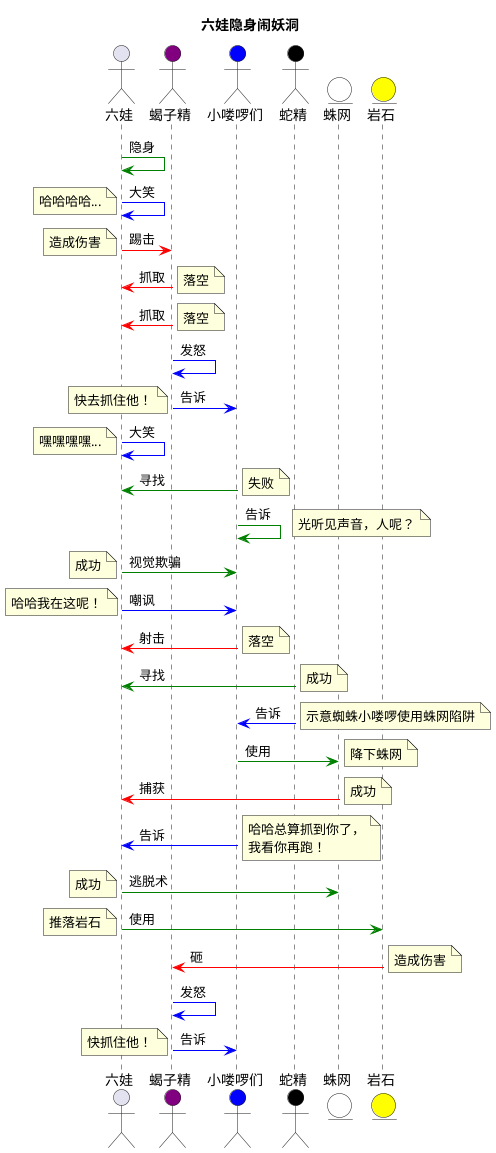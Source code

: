 ' https://www.bilibili.com/video/BV1zQ4y1d7dQ?p=10
' 5:05 ~ 6:10

@startuml timeline
title	六娃隐身闹妖洞
actor	六娃    as LiuWa
actor	蝎子精  as Scorpion #Purple
actor	小喽啰们    as Minion   #Blue
actor	蛇精    as Snake    #Black
entity	蛛网    as Cobweb #White
entity	岩石    as Rock #Yellow

LiuWa -[#Green]>LiuWa : 隐身
LiuWa -[#Blue]> LiuWa : 大笑
note left:  哈哈哈哈...
LiuWa -[#Red]> Scorpion : 踢击
note left: 造成伤害
Scorpion -[#Red]> LiuWa : 抓取
note right: 落空
Scorpion -[#Red]> LiuWa : 抓取
note right: 落空

Scorpion -[#Blue]> Scorpion : 发怒
Scorpion -[#Blue]> Minion : 告诉
note left: 快去抓住他！

LiuWa -[#Blue]> LiuWa : 大笑
note left:  嘿嘿嘿嘿...
Minion -[#Green]> LiuWa: 寻找
note right: 失败
Minion -[#Green]> Minion: 告诉
note right: 光听见声音，人呢？

LiuWa -[#Green]> Minion: 视觉欺骗
note left: 成功
LiuWa -[#Blue]> Minion : 嘲讽
note left: 哈哈我在这呢！
Minion -[#Red]> LiuWa: 射击
note right: 落空

Snake -[#Green]> LiuWa: 寻找
note right: 成功
Snake -[#Blue]> Minion: 告诉
note right: 示意蜘蛛小喽啰使用蛛网陷阱

Minion -[#Green]> Cobweb: 使用
note right: 降下蛛网
Cobweb -[#Red]> LiuWa: 捕获
note right: 成功
Minion -[#Blue]> LiuWa: 告诉
note right: 哈哈总算抓到你了，\n我看你再跑！
LiuWa -[#Green]> Cobweb: 逃脱术
note left: 成功

LiuWa -[#Green]> Rock: 使用
note left: 推落岩石
Rock -[#Red]> Scorpion:砸
note right: 造成伤害
Scorpion -[#Blue]> Scorpion : 发怒
Scorpion -[#Blue]> Minion : 告诉
note left: 快抓住他！

@enduml